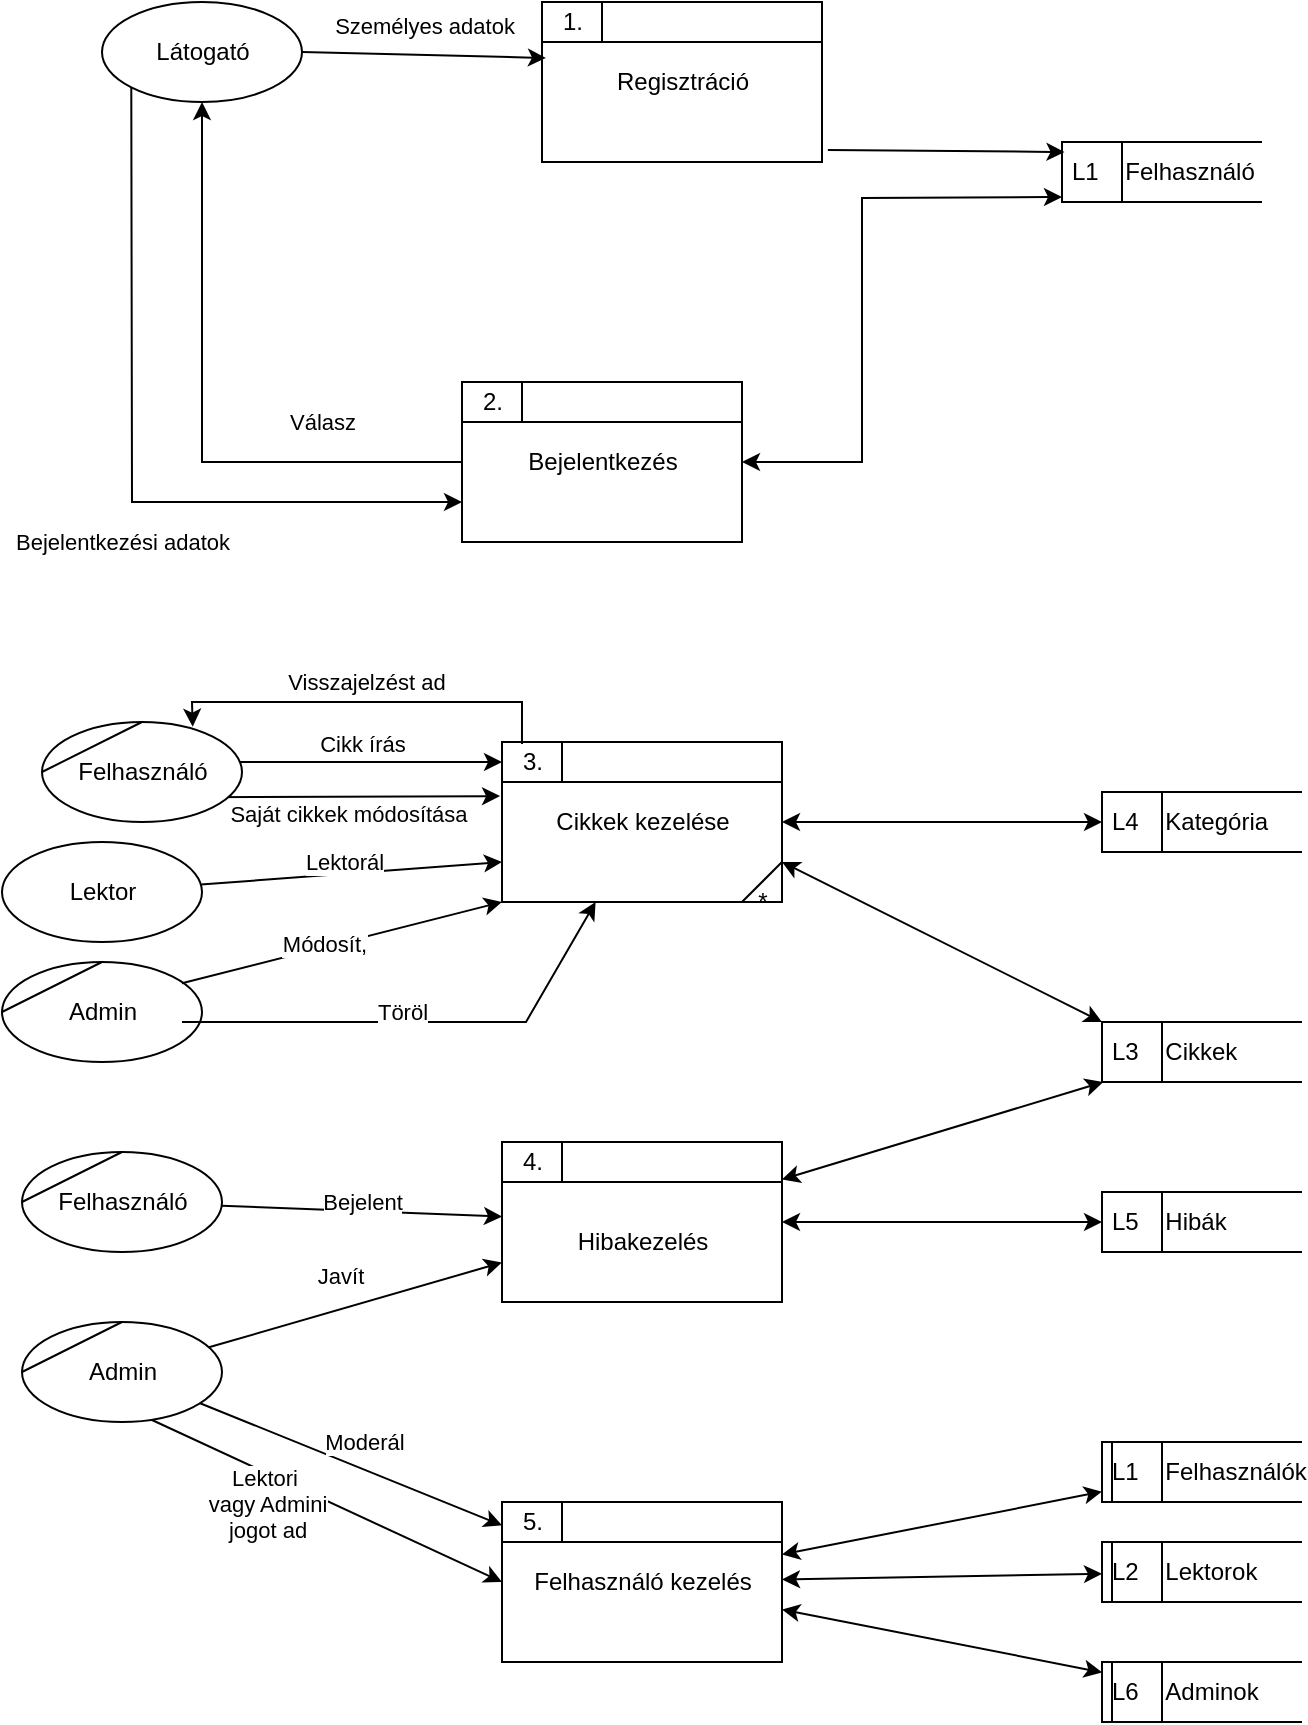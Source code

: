 <mxfile version="16.6.4" type="device"><diagram id="wEAS6nbgl_dS8IsjuxsV" name="Page-1"><mxGraphModel dx="1662" dy="794" grid="1" gridSize="10" guides="1" tooltips="1" connect="1" arrows="1" fold="1" page="1" pageScale="1" pageWidth="827" pageHeight="1169" math="0" shadow="0"><root><mxCell id="0"/><mxCell id="1" parent="0"/><mxCell id="ddhmztjEH9-HkrGAm1Gx-1" value="Lektor" style="shape=ellipse;html=1;dashed=0;whitespace=wrap;perimeter=ellipsePerimeter;" vertex="1" parent="1"><mxGeometry x="50" y="530" width="100" height="50" as="geometry"/></mxCell><mxCell id="ddhmztjEH9-HkrGAm1Gx-2" value="Látogató" style="shape=ellipse;html=1;dashed=0;whitespace=wrap;perimeter=ellipsePerimeter;" vertex="1" parent="1"><mxGeometry x="100" y="110" width="100" height="50" as="geometry"/></mxCell><mxCell id="ddhmztjEH9-HkrGAm1Gx-5" value="" style="group" vertex="1" connectable="0" parent="1"><mxGeometry x="320.0" y="110" width="140" height="80" as="geometry"/></mxCell><mxCell id="ddhmztjEH9-HkrGAm1Gx-6" value="" style="html=1;dashed=0;whitespace=wrap;rounded=0;sketch=0;strokeColor=#000000;align=left;" vertex="1" parent="ddhmztjEH9-HkrGAm1Gx-5"><mxGeometry width="140" height="80" as="geometry"/></mxCell><mxCell id="ddhmztjEH9-HkrGAm1Gx-7" value="1." style="text;html=1;resizable=0;autosize=1;align=center;verticalAlign=middle;points=[];fillColor=none;rounded=0;sketch=0;strokeColor=#000000;" vertex="1" parent="ddhmztjEH9-HkrGAm1Gx-5"><mxGeometry width="30" height="20" as="geometry"/></mxCell><mxCell id="ddhmztjEH9-HkrGAm1Gx-8" value="Regisztráció" style="text;html=1;resizable=0;autosize=1;align=center;verticalAlign=middle;points=[];fillColor=none;strokeColor=none;rounded=0;sketch=0;" vertex="1" parent="ddhmztjEH9-HkrGAm1Gx-5"><mxGeometry x="30" y="30" width="80" height="20" as="geometry"/></mxCell><mxCell id="ddhmztjEH9-HkrGAm1Gx-9" value="" style="rounded=0;whiteSpace=wrap;html=1;sketch=0;strokeColor=#000000;align=left;" vertex="1" parent="ddhmztjEH9-HkrGAm1Gx-5"><mxGeometry x="30.0" width="110" height="20" as="geometry"/></mxCell><mxCell id="ddhmztjEH9-HkrGAm1Gx-10" value="" style="endArrow=classic;html=1;rounded=0;exitX=1;exitY=0.5;exitDx=0;exitDy=0;entryX=0.014;entryY=0.35;entryDx=0;entryDy=0;entryPerimeter=0;" edge="1" parent="1" source="ddhmztjEH9-HkrGAm1Gx-2" target="ddhmztjEH9-HkrGAm1Gx-6"><mxGeometry relative="1" as="geometry"><mxPoint x="370" y="510" as="sourcePoint"/><mxPoint x="300" y="135" as="targetPoint"/></mxGeometry></mxCell><mxCell id="ddhmztjEH9-HkrGAm1Gx-11" value="Személyes adatok" style="edgeLabel;resizable=0;html=1;align=center;verticalAlign=middle;" connectable="0" vertex="1" parent="ddhmztjEH9-HkrGAm1Gx-10"><mxGeometry relative="1" as="geometry"><mxPoint y="-15" as="offset"/></mxGeometry></mxCell><mxCell id="ddhmztjEH9-HkrGAm1Gx-12" value="" style="endArrow=classic;html=1;rounded=0;exitX=0;exitY=1;exitDx=0;exitDy=0;entryX=0;entryY=0.75;entryDx=0;entryDy=0;" edge="1" parent="1" source="ddhmztjEH9-HkrGAm1Gx-2" target="ddhmztjEH9-HkrGAm1Gx-15"><mxGeometry relative="1" as="geometry"><mxPoint x="220" y="330" as="sourcePoint"/><mxPoint x="230" y="280" as="targetPoint"/><Array as="points"><mxPoint x="115" y="360"/></Array></mxGeometry></mxCell><mxCell id="ddhmztjEH9-HkrGAm1Gx-13" value="Bejelentkezési adatok" style="edgeLabel;resizable=0;html=1;align=center;verticalAlign=middle;" connectable="0" vertex="1" parent="ddhmztjEH9-HkrGAm1Gx-12"><mxGeometry relative="1" as="geometry"><mxPoint x="-5" y="41" as="offset"/></mxGeometry></mxCell><mxCell id="ddhmztjEH9-HkrGAm1Gx-14" value="" style="group" vertex="1" connectable="0" parent="1"><mxGeometry x="280" y="300" width="140" height="80" as="geometry"/></mxCell><mxCell id="ddhmztjEH9-HkrGAm1Gx-15" value="" style="html=1;dashed=0;whitespace=wrap;rounded=0;sketch=0;strokeColor=#000000;align=left;" vertex="1" parent="ddhmztjEH9-HkrGAm1Gx-14"><mxGeometry width="140" height="80" as="geometry"/></mxCell><mxCell id="ddhmztjEH9-HkrGAm1Gx-16" value="2." style="text;html=1;resizable=0;autosize=1;align=center;verticalAlign=middle;points=[];fillColor=none;rounded=0;sketch=0;strokeColor=#000000;" vertex="1" parent="ddhmztjEH9-HkrGAm1Gx-14"><mxGeometry width="30" height="20" as="geometry"/></mxCell><mxCell id="ddhmztjEH9-HkrGAm1Gx-17" value="Bejelentkezés" style="text;html=1;resizable=0;autosize=1;align=center;verticalAlign=middle;points=[];fillColor=none;strokeColor=none;rounded=0;sketch=0;" vertex="1" parent="ddhmztjEH9-HkrGAm1Gx-14"><mxGeometry x="25" y="30" width="90" height="20" as="geometry"/></mxCell><mxCell id="ddhmztjEH9-HkrGAm1Gx-18" value="" style="rounded=0;whiteSpace=wrap;html=1;sketch=0;strokeColor=#000000;align=left;" vertex="1" parent="ddhmztjEH9-HkrGAm1Gx-14"><mxGeometry x="30.0" width="110" height="20" as="geometry"/></mxCell><mxCell id="ddhmztjEH9-HkrGAm1Gx-21" value="Válasz" style="endArrow=classic;html=1;rounded=0;entryX=0.5;entryY=1;entryDx=0;entryDy=0;exitX=0;exitY=0.5;exitDx=0;exitDy=0;" edge="1" parent="1" source="ddhmztjEH9-HkrGAm1Gx-15" target="ddhmztjEH9-HkrGAm1Gx-2"><mxGeometry x="-0.548" y="-20" relative="1" as="geometry"><mxPoint x="170" y="170" as="sourcePoint"/><mxPoint x="250" y="510" as="targetPoint"/><Array as="points"><mxPoint x="150" y="340"/></Array><mxPoint as="offset"/></mxGeometry></mxCell><mxCell id="ddhmztjEH9-HkrGAm1Gx-25" value="" style="endArrow=classic;startArrow=classic;html=1;rounded=0;entryX=0;entryY=0.75;entryDx=0;entryDy=0;" edge="1" parent="1"><mxGeometry width="50" height="50" relative="1" as="geometry"><mxPoint x="420" y="340" as="sourcePoint"/><mxPoint x="580" y="207.5" as="targetPoint"/><Array as="points"><mxPoint x="480" y="340"/><mxPoint x="480" y="208"/></Array></mxGeometry></mxCell><mxCell id="ddhmztjEH9-HkrGAm1Gx-27" value="L1&lt;span style=&quot;white-space: pre&quot;&gt;&#9;&lt;/span&gt;Felhasználó" style="html=1;dashed=0;whitespace=wrap;shape=mxgraph.dfd.dataStoreID;align=left;spacingLeft=3;points=[[0,0],[0.5,0],[1,0],[0,0.5],[1,0.5],[0,1],[0.5,1],[1,1]];" vertex="1" parent="1"><mxGeometry x="580" y="180" width="100" height="30" as="geometry"/></mxCell><mxCell id="ddhmztjEH9-HkrGAm1Gx-29" value="" style="endArrow=classic;html=1;rounded=0;entryX=0.25;entryY=0;entryDx=0;entryDy=0;exitX=1.021;exitY=0.925;exitDx=0;exitDy=0;exitPerimeter=0;" edge="1" parent="1" source="ddhmztjEH9-HkrGAm1Gx-6"><mxGeometry width="50" height="50" relative="1" as="geometry"><mxPoint x="420" y="185" as="sourcePoint"/><mxPoint x="581.25" y="185" as="targetPoint"/></mxGeometry></mxCell><mxCell id="ddhmztjEH9-HkrGAm1Gx-37" value="" style="group" vertex="1" connectable="0" parent="1"><mxGeometry x="300" y="480" width="140" height="80" as="geometry"/></mxCell><mxCell id="ddhmztjEH9-HkrGAm1Gx-38" value="" style="html=1;dashed=0;whitespace=wrap;rounded=0;sketch=0;strokeColor=#000000;align=left;" vertex="1" parent="ddhmztjEH9-HkrGAm1Gx-37"><mxGeometry width="140" height="80" as="geometry"/></mxCell><mxCell id="ddhmztjEH9-HkrGAm1Gx-39" value="3." style="text;html=1;resizable=0;autosize=1;align=center;verticalAlign=middle;points=[];fillColor=none;rounded=0;sketch=0;strokeColor=#000000;" vertex="1" parent="ddhmztjEH9-HkrGAm1Gx-37"><mxGeometry width="30" height="20" as="geometry"/></mxCell><mxCell id="ddhmztjEH9-HkrGAm1Gx-40" value="Cikkek kezelése" style="text;html=1;resizable=0;autosize=1;align=center;verticalAlign=middle;points=[];fillColor=none;strokeColor=none;rounded=0;sketch=0;" vertex="1" parent="ddhmztjEH9-HkrGAm1Gx-37"><mxGeometry x="20" y="30" width="100" height="20" as="geometry"/></mxCell><mxCell id="ddhmztjEH9-HkrGAm1Gx-41" value="" style="rounded=0;whiteSpace=wrap;html=1;sketch=0;strokeColor=#000000;align=left;" vertex="1" parent="ddhmztjEH9-HkrGAm1Gx-37"><mxGeometry x="30.0" width="110" height="20" as="geometry"/></mxCell><mxCell id="ddhmztjEH9-HkrGAm1Gx-80" value="*" style="text;html=1;resizable=0;autosize=1;align=center;verticalAlign=middle;points=[];fillColor=none;strokeColor=none;rounded=0;sketch=0;" vertex="1" parent="ddhmztjEH9-HkrGAm1Gx-37"><mxGeometry x="120" y="70" width="20" height="20" as="geometry"/></mxCell><mxCell id="ddhmztjEH9-HkrGAm1Gx-79" value="" style="endArrow=none;html=1;entryX=1;entryY=0.75;entryDx=0;entryDy=0;rounded=0;exitX=0;exitY=0.5;exitDx=0;exitDy=0;exitPerimeter=0;" edge="1" parent="ddhmztjEH9-HkrGAm1Gx-37" source="ddhmztjEH9-HkrGAm1Gx-80" target="ddhmztjEH9-HkrGAm1Gx-38"><mxGeometry width="50" height="50" relative="1" as="geometry"><mxPoint x="110" y="80" as="sourcePoint"/><mxPoint x="70" y="90" as="targetPoint"/></mxGeometry></mxCell><mxCell id="ddhmztjEH9-HkrGAm1Gx-44" value="" style="endArrow=classic;html=1;rounded=0;exitX=1;exitY=1;exitDx=0;exitDy=0;entryX=-0.007;entryY=0.338;entryDx=0;entryDy=0;entryPerimeter=0;" edge="1" parent="1" target="ddhmztjEH9-HkrGAm1Gx-38"><mxGeometry relative="1" as="geometry"><mxPoint x="145.355" y="507.678" as="sourcePoint"/><mxPoint x="740" y="410" as="targetPoint"/></mxGeometry></mxCell><mxCell id="ddhmztjEH9-HkrGAm1Gx-45" value="Saját cikkek módosítása" style="edgeLabel;resizable=0;html=1;align=center;verticalAlign=middle;" connectable="0" vertex="1" parent="ddhmztjEH9-HkrGAm1Gx-44"><mxGeometry relative="1" as="geometry"><mxPoint y="8" as="offset"/></mxGeometry></mxCell><mxCell id="ddhmztjEH9-HkrGAm1Gx-46" value="" style="endArrow=classic;html=1;rounded=0;" edge="1" parent="1"><mxGeometry relative="1" as="geometry"><mxPoint x="160" y="490" as="sourcePoint"/><mxPoint x="300" y="490" as="targetPoint"/></mxGeometry></mxCell><mxCell id="ddhmztjEH9-HkrGAm1Gx-47" value="Cikk írás" style="edgeLabel;resizable=0;html=1;align=center;verticalAlign=middle;" connectable="0" vertex="1" parent="ddhmztjEH9-HkrGAm1Gx-46"><mxGeometry relative="1" as="geometry"><mxPoint y="-9" as="offset"/></mxGeometry></mxCell><mxCell id="ddhmztjEH9-HkrGAm1Gx-51" value="L3&lt;span style=&quot;white-space: pre&quot;&gt;&#9;&lt;/span&gt;Cikkek" style="html=1;dashed=0;whitespace=wrap;shape=mxgraph.dfd.dataStoreID;align=left;spacingLeft=3;points=[[0,0],[0.5,0],[1,0],[0,0.5],[1,0.5],[0,1],[0.5,1],[1,1]];" vertex="1" parent="1"><mxGeometry x="600" y="620" width="100" height="30" as="geometry"/></mxCell><mxCell id="ddhmztjEH9-HkrGAm1Gx-68" value="" style="endArrow=classic;startArrow=classic;html=1;rounded=0;entryX=0;entryY=0;entryDx=0;entryDy=0;exitX=1;exitY=0.75;exitDx=0;exitDy=0;" edge="1" parent="1" source="ddhmztjEH9-HkrGAm1Gx-38" target="ddhmztjEH9-HkrGAm1Gx-51"><mxGeometry width="50" height="50" relative="1" as="geometry"><mxPoint x="360" y="450" as="sourcePoint"/><mxPoint x="420" y="410" as="targetPoint"/></mxGeometry></mxCell><mxCell id="ddhmztjEH9-HkrGAm1Gx-69" value="L4&lt;span style=&quot;white-space: pre&quot;&gt;&#9;&lt;/span&gt;Kategória" style="html=1;dashed=0;whitespace=wrap;shape=mxgraph.dfd.dataStoreID;align=left;spacingLeft=3;points=[[0,0],[0.5,0],[1,0],[0,0.5],[1,0.5],[0,1],[0.5,1],[1,1]];" vertex="1" parent="1"><mxGeometry x="600" y="505" width="100" height="30" as="geometry"/></mxCell><mxCell id="ddhmztjEH9-HkrGAm1Gx-71" value="" style="endArrow=classic;startArrow=classic;html=1;rounded=0;entryX=0;entryY=0.5;entryDx=0;entryDy=0;" edge="1" parent="1" source="ddhmztjEH9-HkrGAm1Gx-38" target="ddhmztjEH9-HkrGAm1Gx-69"><mxGeometry width="50" height="50" relative="1" as="geometry"><mxPoint x="370" y="460" as="sourcePoint"/><mxPoint x="420" y="410" as="targetPoint"/></mxGeometry></mxCell><mxCell id="ddhmztjEH9-HkrGAm1Gx-72" value="" style="endArrow=classic;html=1;rounded=0;entryX=0;entryY=0.75;entryDx=0;entryDy=0;" edge="1" parent="1" source="ddhmztjEH9-HkrGAm1Gx-1" target="ddhmztjEH9-HkrGAm1Gx-38"><mxGeometry relative="1" as="geometry"><mxPoint x="360" y="540" as="sourcePoint"/><mxPoint x="460" y="540" as="targetPoint"/></mxGeometry></mxCell><mxCell id="ddhmztjEH9-HkrGAm1Gx-73" value="Lektorál" style="edgeLabel;resizable=0;html=1;align=center;verticalAlign=middle;" connectable="0" vertex="1" parent="ddhmztjEH9-HkrGAm1Gx-72"><mxGeometry relative="1" as="geometry"><mxPoint x="-4" y="-6" as="offset"/></mxGeometry></mxCell><mxCell id="ddhmztjEH9-HkrGAm1Gx-81" value="" style="group" vertex="1" connectable="0" parent="1"><mxGeometry x="300.0" y="680" width="140" height="80" as="geometry"/></mxCell><mxCell id="ddhmztjEH9-HkrGAm1Gx-82" value="" style="html=1;dashed=0;whitespace=wrap;rounded=0;sketch=0;strokeColor=#000000;align=left;" vertex="1" parent="ddhmztjEH9-HkrGAm1Gx-81"><mxGeometry width="140" height="80" as="geometry"/></mxCell><mxCell id="ddhmztjEH9-HkrGAm1Gx-83" value="4." style="text;html=1;resizable=0;autosize=1;align=center;verticalAlign=middle;points=[];fillColor=none;rounded=0;sketch=0;strokeColor=#000000;" vertex="1" parent="ddhmztjEH9-HkrGAm1Gx-81"><mxGeometry width="30" height="20" as="geometry"/></mxCell><mxCell id="ddhmztjEH9-HkrGAm1Gx-84" value="Hibakezelés" style="text;html=1;resizable=0;autosize=1;align=center;verticalAlign=middle;points=[];fillColor=none;strokeColor=none;rounded=0;sketch=0;" vertex="1" parent="ddhmztjEH9-HkrGAm1Gx-81"><mxGeometry x="30" y="40" width="80" height="20" as="geometry"/></mxCell><mxCell id="ddhmztjEH9-HkrGAm1Gx-85" value="" style="rounded=0;whiteSpace=wrap;html=1;sketch=0;strokeColor=#000000;align=left;" vertex="1" parent="ddhmztjEH9-HkrGAm1Gx-81"><mxGeometry x="30.0" width="110" height="20" as="geometry"/></mxCell><mxCell id="ddhmztjEH9-HkrGAm1Gx-86" value="" style="group" vertex="1" connectable="0" parent="1"><mxGeometry x="60" y="685" width="100" height="50" as="geometry"/></mxCell><mxCell id="ddhmztjEH9-HkrGAm1Gx-87" value="Felhasználó" style="shape=ellipse;html=1;dashed=0;whitespace=wrap;perimeter=ellipsePerimeter;" vertex="1" parent="ddhmztjEH9-HkrGAm1Gx-86"><mxGeometry width="100" height="50" as="geometry"/></mxCell><mxCell id="ddhmztjEH9-HkrGAm1Gx-88" value="" style="endArrow=none;html=1;exitX=0;exitY=0.5;exitDx=0;exitDy=0;entryX=0.5;entryY=0;entryDx=0;entryDy=0;rounded=0;" edge="1" parent="ddhmztjEH9-HkrGAm1Gx-86" source="ddhmztjEH9-HkrGAm1Gx-87" target="ddhmztjEH9-HkrGAm1Gx-87"><mxGeometry width="50" height="50" relative="1" as="geometry"><mxPoint x="20" y="50" as="sourcePoint"/><mxPoint x="70" as="targetPoint"/></mxGeometry></mxCell><mxCell id="ddhmztjEH9-HkrGAm1Gx-90" value="" style="endArrow=classic;html=1;rounded=0;" edge="1" parent="1" source="ddhmztjEH9-HkrGAm1Gx-87" target="ddhmztjEH9-HkrGAm1Gx-82"><mxGeometry relative="1" as="geometry"><mxPoint x="360" y="640" as="sourcePoint"/><mxPoint x="460" y="640" as="targetPoint"/></mxGeometry></mxCell><mxCell id="ddhmztjEH9-HkrGAm1Gx-91" value="Bejelent" style="edgeLabel;resizable=0;html=1;align=center;verticalAlign=middle;" connectable="0" vertex="1" parent="ddhmztjEH9-HkrGAm1Gx-90"><mxGeometry relative="1" as="geometry"><mxPoint y="-5" as="offset"/></mxGeometry></mxCell><mxCell id="ddhmztjEH9-HkrGAm1Gx-92" value="" style="endArrow=classic;html=1;rounded=0;" edge="1" parent="1" target="ddhmztjEH9-HkrGAm1Gx-82"><mxGeometry relative="1" as="geometry"><mxPoint x="153.468" y="782.646" as="sourcePoint"/><mxPoint x="460" y="640" as="targetPoint"/></mxGeometry></mxCell><mxCell id="ddhmztjEH9-HkrGAm1Gx-93" value="Javít" style="edgeLabel;resizable=0;html=1;align=center;verticalAlign=middle;" connectable="0" vertex="1" parent="ddhmztjEH9-HkrGAm1Gx-92"><mxGeometry relative="1" as="geometry"><mxPoint x="-8" y="-15" as="offset"/></mxGeometry></mxCell><mxCell id="ddhmztjEH9-HkrGAm1Gx-94" value="" style="endArrow=classic;startArrow=classic;html=1;rounded=0;" edge="1" parent="1" source="ddhmztjEH9-HkrGAm1Gx-82" target="ddhmztjEH9-HkrGAm1Gx-95"><mxGeometry width="50" height="50" relative="1" as="geometry"><mxPoint x="380" y="660" as="sourcePoint"/><mxPoint x="430" y="610" as="targetPoint"/></mxGeometry></mxCell><mxCell id="ddhmztjEH9-HkrGAm1Gx-95" value="L5&lt;span style=&quot;white-space: pre&quot;&gt;&#9;&lt;/span&gt;Hibák" style="html=1;dashed=0;whitespace=wrap;shape=mxgraph.dfd.dataStoreID;align=left;spacingLeft=3;points=[[0,0],[0.5,0],[1,0],[0,0.5],[1,0.5],[0,1],[0.5,1],[1,1]];" vertex="1" parent="1"><mxGeometry x="600" y="705" width="100" height="30" as="geometry"/></mxCell><mxCell id="ddhmztjEH9-HkrGAm1Gx-96" value="" style="endArrow=classic;startArrow=classic;html=1;rounded=0;" edge="1" parent="1" source="ddhmztjEH9-HkrGAm1Gx-82" target="ddhmztjEH9-HkrGAm1Gx-51"><mxGeometry width="50" height="50" relative="1" as="geometry"><mxPoint x="380" y="660" as="sourcePoint"/><mxPoint x="430" y="610" as="targetPoint"/></mxGeometry></mxCell><mxCell id="ddhmztjEH9-HkrGAm1Gx-97" value="" style="endArrow=classic;html=1;rounded=0;exitX=0.333;exitY=0.05;exitDx=0;exitDy=0;exitPerimeter=0;entryX=1;entryY=0;entryDx=0;entryDy=0;" edge="1" parent="1" source="ddhmztjEH9-HkrGAm1Gx-39"><mxGeometry relative="1" as="geometry"><mxPoint x="360" y="640" as="sourcePoint"/><mxPoint x="145.355" y="472.322" as="targetPoint"/><Array as="points"><mxPoint x="310" y="460"/><mxPoint x="145" y="460"/></Array></mxGeometry></mxCell><mxCell id="ddhmztjEH9-HkrGAm1Gx-98" value="Visszajelzést ad" style="edgeLabel;resizable=0;html=1;align=center;verticalAlign=middle;" connectable="0" vertex="1" parent="ddhmztjEH9-HkrGAm1Gx-97"><mxGeometry relative="1" as="geometry"><mxPoint y="-10" as="offset"/></mxGeometry></mxCell><mxCell id="ddhmztjEH9-HkrGAm1Gx-99" value="" style="group" vertex="1" connectable="0" parent="1"><mxGeometry x="300.0" y="860" width="140" height="80" as="geometry"/></mxCell><mxCell id="ddhmztjEH9-HkrGAm1Gx-100" value="" style="html=1;dashed=0;whitespace=wrap;rounded=0;sketch=0;strokeColor=#000000;align=left;" vertex="1" parent="ddhmztjEH9-HkrGAm1Gx-99"><mxGeometry width="140" height="80" as="geometry"/></mxCell><mxCell id="ddhmztjEH9-HkrGAm1Gx-101" value="5." style="text;html=1;resizable=0;autosize=1;align=center;verticalAlign=middle;points=[];fillColor=none;rounded=0;sketch=0;strokeColor=#000000;" vertex="1" parent="ddhmztjEH9-HkrGAm1Gx-99"><mxGeometry width="30" height="20" as="geometry"/></mxCell><mxCell id="ddhmztjEH9-HkrGAm1Gx-102" value="Felhasználó kezelés" style="text;html=1;resizable=0;autosize=1;align=center;verticalAlign=middle;points=[];fillColor=none;strokeColor=none;rounded=0;sketch=0;" vertex="1" parent="ddhmztjEH9-HkrGAm1Gx-99"><mxGeometry x="10" y="30" width="120" height="20" as="geometry"/></mxCell><mxCell id="ddhmztjEH9-HkrGAm1Gx-103" value="" style="rounded=0;whiteSpace=wrap;html=1;sketch=0;strokeColor=#000000;align=left;" vertex="1" parent="ddhmztjEH9-HkrGAm1Gx-99"><mxGeometry x="30.0" width="110" height="20" as="geometry"/></mxCell><mxCell id="ddhmztjEH9-HkrGAm1Gx-105" value="L1&lt;span style=&quot;white-space: pre&quot;&gt;&#9;&lt;/span&gt;Felhasználók" style="html=1;dashed=0;whitespace=wrap;shape=mxgraph.dfd.dataStoreID;align=left;spacingLeft=3;points=[[0,0],[0.5,0],[1,0],[0,0.5],[1,0.5],[0,1],[0.5,1],[1,1]];" vertex="1" parent="1"><mxGeometry x="600" y="830" width="100" height="30" as="geometry"/></mxCell><mxCell id="ddhmztjEH9-HkrGAm1Gx-106" value="" style="whiteSpace=wrap;html=1;" vertex="1" parent="1"><mxGeometry x="600" y="830" width="5" height="30" as="geometry"/></mxCell><mxCell id="ddhmztjEH9-HkrGAm1Gx-107" value="L2&lt;span style=&quot;white-space: pre&quot;&gt;&#9;&lt;/span&gt;Lektorok" style="html=1;dashed=0;whitespace=wrap;shape=mxgraph.dfd.dataStoreID;align=left;spacingLeft=3;points=[[0,0],[0.5,0],[1,0],[0,0.5],[1,0.5],[0,1],[0.5,1],[1,1]];" vertex="1" parent="1"><mxGeometry x="600" y="880" width="100" height="30" as="geometry"/></mxCell><mxCell id="ddhmztjEH9-HkrGAm1Gx-108" value="" style="whiteSpace=wrap;html=1;" vertex="1" parent="1"><mxGeometry x="600" y="880" width="5" height="30" as="geometry"/></mxCell><mxCell id="ddhmztjEH9-HkrGAm1Gx-109" value="L6&lt;span style=&quot;white-space: pre&quot;&gt;&#9;&lt;/span&gt;Adminok" style="html=1;dashed=0;whitespace=wrap;shape=mxgraph.dfd.dataStoreID;align=left;spacingLeft=3;points=[[0,0],[0.5,0],[1,0],[0,0.5],[1,0.5],[0,1],[0.5,1],[1,1]];" vertex="1" parent="1"><mxGeometry x="600" y="940" width="100" height="30" as="geometry"/></mxCell><mxCell id="ddhmztjEH9-HkrGAm1Gx-110" value="" style="whiteSpace=wrap;html=1;" vertex="1" parent="1"><mxGeometry x="600" y="940" width="5" height="30" as="geometry"/></mxCell><mxCell id="ddhmztjEH9-HkrGAm1Gx-111" value="" style="endArrow=classic;startArrow=classic;html=1;rounded=0;" edge="1" parent="1" source="ddhmztjEH9-HkrGAm1Gx-100" target="ddhmztjEH9-HkrGAm1Gx-105"><mxGeometry width="50" height="50" relative="1" as="geometry"><mxPoint x="380" y="860" as="sourcePoint"/><mxPoint x="430" y="810" as="targetPoint"/></mxGeometry></mxCell><mxCell id="ddhmztjEH9-HkrGAm1Gx-112" value="" style="endArrow=classic;startArrow=classic;html=1;rounded=0;" edge="1" parent="1" source="ddhmztjEH9-HkrGAm1Gx-100" target="ddhmztjEH9-HkrGAm1Gx-107"><mxGeometry width="50" height="50" relative="1" as="geometry"><mxPoint x="380" y="860" as="sourcePoint"/><mxPoint x="430" y="810" as="targetPoint"/></mxGeometry></mxCell><mxCell id="ddhmztjEH9-HkrGAm1Gx-114" value="" style="endArrow=classic;html=1;rounded=0;" edge="1" parent="1" target="ddhmztjEH9-HkrGAm1Gx-100"><mxGeometry relative="1" as="geometry"><mxPoint x="149.043" y="810.617" as="sourcePoint"/><mxPoint x="460" y="640" as="targetPoint"/></mxGeometry></mxCell><mxCell id="ddhmztjEH9-HkrGAm1Gx-115" value="Moderál" style="edgeLabel;resizable=0;html=1;align=center;verticalAlign=middle;" connectable="0" vertex="1" parent="ddhmztjEH9-HkrGAm1Gx-114"><mxGeometry relative="1" as="geometry"><mxPoint x="6" y="-11" as="offset"/></mxGeometry></mxCell><mxCell id="ddhmztjEH9-HkrGAm1Gx-116" value="" style="endArrow=classic;html=1;rounded=0;exitX=0.65;exitY=0.98;exitDx=0;exitDy=0;exitPerimeter=0;entryX=0;entryY=0.5;entryDx=0;entryDy=0;" edge="1" parent="1" target="ddhmztjEH9-HkrGAm1Gx-100"><mxGeometry relative="1" as="geometry"><mxPoint x="125" y="819" as="sourcePoint"/><mxPoint x="460" y="640" as="targetPoint"/></mxGeometry></mxCell><mxCell id="ddhmztjEH9-HkrGAm1Gx-117" value="Lektori&lt;br&gt;&amp;nbsp;vagy Admini&lt;br&gt;&amp;nbsp;jogot ad" style="edgeLabel;resizable=0;html=1;align=center;verticalAlign=middle;" connectable="0" vertex="1" parent="ddhmztjEH9-HkrGAm1Gx-116"><mxGeometry relative="1" as="geometry"><mxPoint x="-32" y="1" as="offset"/></mxGeometry></mxCell><mxCell id="ddhmztjEH9-HkrGAm1Gx-118" value="" style="endArrow=classic;startArrow=classic;html=1;rounded=0;" edge="1" parent="1" source="ddhmztjEH9-HkrGAm1Gx-100" target="ddhmztjEH9-HkrGAm1Gx-109"><mxGeometry width="50" height="50" relative="1" as="geometry"><mxPoint x="380" y="860" as="sourcePoint"/><mxPoint x="430" y="810" as="targetPoint"/></mxGeometry></mxCell><mxCell id="ddhmztjEH9-HkrGAm1Gx-123" value="" style="group" vertex="1" connectable="0" parent="1"><mxGeometry x="60" y="770" width="100" height="50" as="geometry"/></mxCell><mxCell id="ddhmztjEH9-HkrGAm1Gx-124" value="Admin" style="shape=ellipse;html=1;dashed=0;whitespace=wrap;perimeter=ellipsePerimeter;" vertex="1" parent="ddhmztjEH9-HkrGAm1Gx-123"><mxGeometry width="100" height="50" as="geometry"/></mxCell><mxCell id="ddhmztjEH9-HkrGAm1Gx-125" value="" style="endArrow=none;html=1;exitX=0;exitY=0.5;exitDx=0;exitDy=0;entryX=0.5;entryY=0;entryDx=0;entryDy=0;rounded=0;" edge="1" parent="ddhmztjEH9-HkrGAm1Gx-123" source="ddhmztjEH9-HkrGAm1Gx-124" target="ddhmztjEH9-HkrGAm1Gx-124"><mxGeometry width="50" height="50" relative="1" as="geometry"><mxPoint x="20" y="50" as="sourcePoint"/><mxPoint x="70" as="targetPoint"/></mxGeometry></mxCell><mxCell id="ddhmztjEH9-HkrGAm1Gx-127" value="" style="group" vertex="1" connectable="0" parent="1"><mxGeometry x="50" y="590" width="100" height="50" as="geometry"/></mxCell><mxCell id="ddhmztjEH9-HkrGAm1Gx-128" value="Admin" style="shape=ellipse;html=1;dashed=0;whitespace=wrap;perimeter=ellipsePerimeter;" vertex="1" parent="ddhmztjEH9-HkrGAm1Gx-127"><mxGeometry width="100" height="50" as="geometry"/></mxCell><mxCell id="ddhmztjEH9-HkrGAm1Gx-129" value="" style="endArrow=none;html=1;exitX=0;exitY=0.5;exitDx=0;exitDy=0;entryX=0.5;entryY=0;entryDx=0;entryDy=0;rounded=0;" edge="1" parent="ddhmztjEH9-HkrGAm1Gx-127" source="ddhmztjEH9-HkrGAm1Gx-128" target="ddhmztjEH9-HkrGAm1Gx-128"><mxGeometry width="50" height="50" relative="1" as="geometry"><mxPoint x="20" y="50" as="sourcePoint"/><mxPoint x="70" as="targetPoint"/></mxGeometry></mxCell><mxCell id="ddhmztjEH9-HkrGAm1Gx-130" value="" style="endArrow=classic;html=1;rounded=0;entryX=0;entryY=1;entryDx=0;entryDy=0;" edge="1" parent="1" target="ddhmztjEH9-HkrGAm1Gx-38"><mxGeometry relative="1" as="geometry"><mxPoint x="139.962" y="600.663" as="sourcePoint"/><mxPoint x="299" y="544.63" as="targetPoint"/></mxGeometry></mxCell><mxCell id="ddhmztjEH9-HkrGAm1Gx-131" value="Módosít," style="edgeLabel;resizable=0;html=1;align=center;verticalAlign=middle;" connectable="0" vertex="1" parent="ddhmztjEH9-HkrGAm1Gx-130"><mxGeometry relative="1" as="geometry"><mxPoint x="-9" as="offset"/></mxGeometry></mxCell><mxCell id="ddhmztjEH9-HkrGAm1Gx-132" value="" style="endArrow=classic;html=1;rounded=0;exitX=0.9;exitY=0.6;exitDx=0;exitDy=0;exitPerimeter=0;" edge="1" parent="1" source="ddhmztjEH9-HkrGAm1Gx-128" target="ddhmztjEH9-HkrGAm1Gx-38"><mxGeometry relative="1" as="geometry"><mxPoint x="360" y="720" as="sourcePoint"/><mxPoint x="320" y="620" as="targetPoint"/><Array as="points"><mxPoint x="312" y="620"/></Array></mxGeometry></mxCell><mxCell id="ddhmztjEH9-HkrGAm1Gx-133" value="Töröl" style="edgeLabel;resizable=0;html=1;align=center;verticalAlign=middle;" connectable="0" vertex="1" parent="ddhmztjEH9-HkrGAm1Gx-132"><mxGeometry relative="1" as="geometry"><mxPoint x="-11" y="-5" as="offset"/></mxGeometry></mxCell><mxCell id="ddhmztjEH9-HkrGAm1Gx-134" value="" style="group" vertex="1" connectable="0" parent="1"><mxGeometry x="70" y="470" width="100" height="50" as="geometry"/></mxCell><mxCell id="ddhmztjEH9-HkrGAm1Gx-135" value="Felhasználó" style="shape=ellipse;html=1;dashed=0;whitespace=wrap;perimeter=ellipsePerimeter;" vertex="1" parent="ddhmztjEH9-HkrGAm1Gx-134"><mxGeometry width="100" height="50" as="geometry"/></mxCell><mxCell id="ddhmztjEH9-HkrGAm1Gx-136" value="" style="endArrow=none;html=1;exitX=0;exitY=0.5;exitDx=0;exitDy=0;entryX=0.5;entryY=0;entryDx=0;entryDy=0;rounded=0;" edge="1" parent="ddhmztjEH9-HkrGAm1Gx-134" source="ddhmztjEH9-HkrGAm1Gx-135" target="ddhmztjEH9-HkrGAm1Gx-135"><mxGeometry width="50" height="50" relative="1" as="geometry"><mxPoint x="20" y="50" as="sourcePoint"/><mxPoint x="70" as="targetPoint"/></mxGeometry></mxCell></root></mxGraphModel></diagram></mxfile>